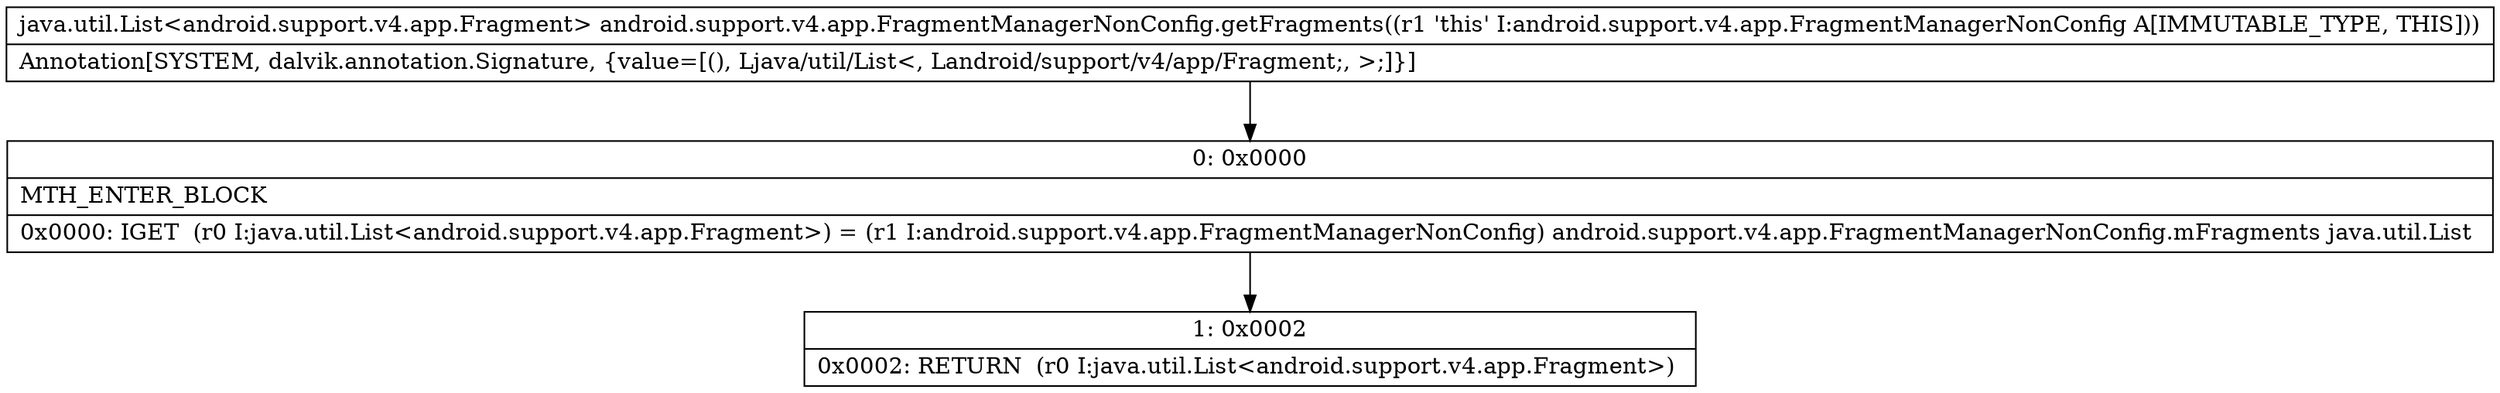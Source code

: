 digraph "CFG forandroid.support.v4.app.FragmentManagerNonConfig.getFragments()Ljava\/util\/List;" {
Node_0 [shape=record,label="{0\:\ 0x0000|MTH_ENTER_BLOCK\l|0x0000: IGET  (r0 I:java.util.List\<android.support.v4.app.Fragment\>) = (r1 I:android.support.v4.app.FragmentManagerNonConfig) android.support.v4.app.FragmentManagerNonConfig.mFragments java.util.List \l}"];
Node_1 [shape=record,label="{1\:\ 0x0002|0x0002: RETURN  (r0 I:java.util.List\<android.support.v4.app.Fragment\>) \l}"];
MethodNode[shape=record,label="{java.util.List\<android.support.v4.app.Fragment\> android.support.v4.app.FragmentManagerNonConfig.getFragments((r1 'this' I:android.support.v4.app.FragmentManagerNonConfig A[IMMUTABLE_TYPE, THIS]))  | Annotation[SYSTEM, dalvik.annotation.Signature, \{value=[(), Ljava\/util\/List\<, Landroid\/support\/v4\/app\/Fragment;, \>;]\}]\l}"];
MethodNode -> Node_0;
Node_0 -> Node_1;
}

